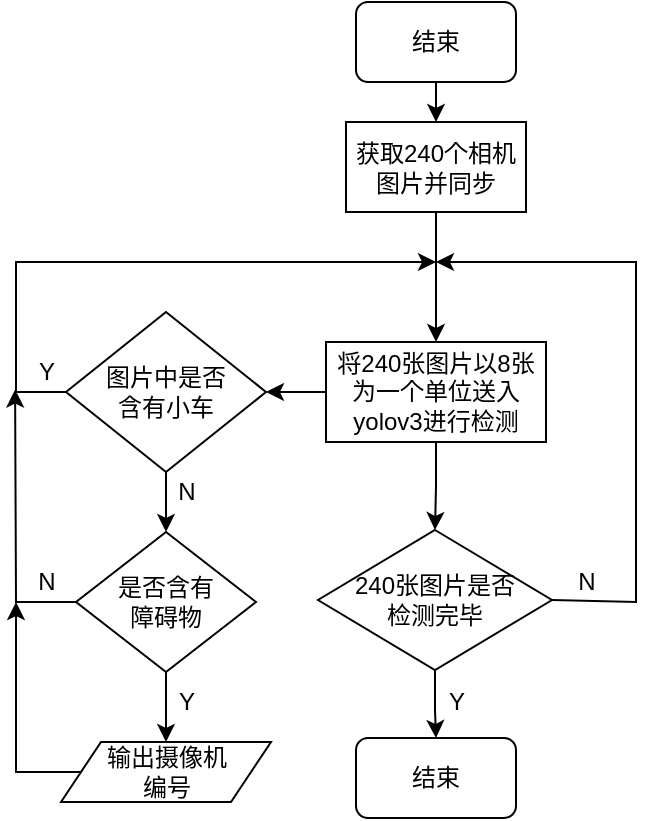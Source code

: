 <mxfile version="21.6.6" type="github">
  <diagram name="第 1 页" id="ehpXTzuCTanSFUWW0pt_">
    <mxGraphModel dx="875" dy="452" grid="1" gridSize="10" guides="1" tooltips="1" connect="1" arrows="1" fold="1" page="1" pageScale="1" pageWidth="827" pageHeight="1169" math="0" shadow="0">
      <root>
        <mxCell id="0" />
        <mxCell id="1" parent="0" />
        <mxCell id="KOuhI7loBL6Q-skP7nom-3" value="" style="edgeStyle=orthogonalEdgeStyle;rounded=0;orthogonalLoop=1;jettySize=auto;html=1;exitX=0.5;exitY=1;exitDx=0;exitDy=0;" edge="1" parent="1" source="KOuhI7loBL6Q-skP7nom-32">
          <mxGeometry relative="1" as="geometry">
            <mxPoint x="410" y="340" as="sourcePoint" />
            <mxPoint x="410" y="380" as="targetPoint" />
          </mxGeometry>
        </mxCell>
        <mxCell id="KOuhI7loBL6Q-skP7nom-6" value="" style="edgeStyle=orthogonalEdgeStyle;rounded=0;orthogonalLoop=1;jettySize=auto;html=1;" edge="1" parent="1" source="KOuhI7loBL6Q-skP7nom-4" target="KOuhI7loBL6Q-skP7nom-5">
          <mxGeometry relative="1" as="geometry" />
        </mxCell>
        <mxCell id="KOuhI7loBL6Q-skP7nom-4" value="获取240个相机图片并同步" style="rounded=0;whiteSpace=wrap;html=1;" vertex="1" parent="1">
          <mxGeometry x="365" y="380" width="90" height="45" as="geometry" />
        </mxCell>
        <mxCell id="KOuhI7loBL6Q-skP7nom-8" value="" style="edgeStyle=orthogonalEdgeStyle;rounded=0;orthogonalLoop=1;jettySize=auto;html=1;" edge="1" parent="1" source="KOuhI7loBL6Q-skP7nom-5" target="KOuhI7loBL6Q-skP7nom-7">
          <mxGeometry relative="1" as="geometry" />
        </mxCell>
        <mxCell id="KOuhI7loBL6Q-skP7nom-25" value="" style="edgeStyle=orthogonalEdgeStyle;rounded=0;orthogonalLoop=1;jettySize=auto;html=1;" edge="1" parent="1" source="KOuhI7loBL6Q-skP7nom-5" target="KOuhI7loBL6Q-skP7nom-24">
          <mxGeometry relative="1" as="geometry" />
        </mxCell>
        <mxCell id="KOuhI7loBL6Q-skP7nom-5" value="将240张图片以8张为一个单位送入yolov3进行检测" style="rounded=0;whiteSpace=wrap;html=1;" vertex="1" parent="1">
          <mxGeometry x="355" y="490" width="110" height="50" as="geometry" />
        </mxCell>
        <mxCell id="KOuhI7loBL6Q-skP7nom-17" style="edgeStyle=orthogonalEdgeStyle;rounded=0;orthogonalLoop=1;jettySize=auto;html=1;entryX=0.5;entryY=0;entryDx=0;entryDy=0;" edge="1" parent="1" source="KOuhI7loBL6Q-skP7nom-7" target="KOuhI7loBL6Q-skP7nom-16">
          <mxGeometry relative="1" as="geometry" />
        </mxCell>
        <mxCell id="KOuhI7loBL6Q-skP7nom-7" value="图片中是否&lt;br&gt;含有小车" style="rhombus;whiteSpace=wrap;html=1;rounded=0;" vertex="1" parent="1">
          <mxGeometry x="225" y="475" width="100" height="80" as="geometry" />
        </mxCell>
        <mxCell id="KOuhI7loBL6Q-skP7nom-14" value="Y" style="text;html=1;align=center;verticalAlign=middle;resizable=0;points=[];autosize=1;strokeColor=none;fillColor=none;" vertex="1" parent="1">
          <mxGeometry x="200" y="490" width="30" height="30" as="geometry" />
        </mxCell>
        <mxCell id="KOuhI7loBL6Q-skP7nom-15" value="N" style="text;html=1;align=center;verticalAlign=middle;resizable=0;points=[];autosize=1;strokeColor=none;fillColor=none;" vertex="1" parent="1">
          <mxGeometry x="270" y="550" width="30" height="30" as="geometry" />
        </mxCell>
        <mxCell id="KOuhI7loBL6Q-skP7nom-31" style="edgeStyle=orthogonalEdgeStyle;rounded=0;orthogonalLoop=1;jettySize=auto;html=1;" edge="1" parent="1" source="KOuhI7loBL6Q-skP7nom-16" target="KOuhI7loBL6Q-skP7nom-21">
          <mxGeometry relative="1" as="geometry" />
        </mxCell>
        <mxCell id="KOuhI7loBL6Q-skP7nom-16" value="是否含有&lt;br&gt;障碍物" style="rhombus;whiteSpace=wrap;html=1;" vertex="1" parent="1">
          <mxGeometry x="230" y="585" width="90" height="70" as="geometry" />
        </mxCell>
        <mxCell id="KOuhI7loBL6Q-skP7nom-19" value="N" style="text;html=1;align=center;verticalAlign=middle;resizable=0;points=[];autosize=1;strokeColor=none;fillColor=none;" vertex="1" parent="1">
          <mxGeometry x="200" y="595" width="30" height="30" as="geometry" />
        </mxCell>
        <mxCell id="KOuhI7loBL6Q-skP7nom-21" value="输出摄像机&lt;br&gt;编号" style="shape=parallelogram;perimeter=parallelogramPerimeter;whiteSpace=wrap;html=1;fixedSize=1;" vertex="1" parent="1">
          <mxGeometry x="222.5" y="690" width="105" height="30" as="geometry" />
        </mxCell>
        <mxCell id="KOuhI7loBL6Q-skP7nom-29" style="edgeStyle=orthogonalEdgeStyle;rounded=0;orthogonalLoop=1;jettySize=auto;html=1;entryX=0.5;entryY=0;entryDx=0;entryDy=0;" edge="1" parent="1" source="KOuhI7loBL6Q-skP7nom-24" target="KOuhI7loBL6Q-skP7nom-28">
          <mxGeometry relative="1" as="geometry" />
        </mxCell>
        <mxCell id="KOuhI7loBL6Q-skP7nom-24" value="240张图片是否&lt;br&gt;检测完毕" style="rhombus;whiteSpace=wrap;html=1;rounded=0;" vertex="1" parent="1">
          <mxGeometry x="351" y="584" width="117" height="70" as="geometry" />
        </mxCell>
        <mxCell id="KOuhI7loBL6Q-skP7nom-27" value="N" style="text;html=1;align=center;verticalAlign=middle;resizable=0;points=[];autosize=1;strokeColor=none;fillColor=none;" vertex="1" parent="1">
          <mxGeometry x="470" y="595" width="30" height="30" as="geometry" />
        </mxCell>
        <mxCell id="KOuhI7loBL6Q-skP7nom-28" value="结束" style="rounded=1;whiteSpace=wrap;html=1;" vertex="1" parent="1">
          <mxGeometry x="370" y="688" width="80" height="40" as="geometry" />
        </mxCell>
        <mxCell id="KOuhI7loBL6Q-skP7nom-30" value="Y" style="text;html=1;align=center;verticalAlign=middle;resizable=0;points=[];autosize=1;strokeColor=none;fillColor=none;" vertex="1" parent="1">
          <mxGeometry x="405" y="655" width="30" height="30" as="geometry" />
        </mxCell>
        <mxCell id="KOuhI7loBL6Q-skP7nom-32" value="结束" style="rounded=1;whiteSpace=wrap;html=1;" vertex="1" parent="1">
          <mxGeometry x="370" y="320" width="80" height="40" as="geometry" />
        </mxCell>
        <mxCell id="KOuhI7loBL6Q-skP7nom-34" value="" style="endArrow=classic;html=1;rounded=0;exitX=0;exitY=0.5;exitDx=0;exitDy=0;" edge="1" parent="1" source="KOuhI7loBL6Q-skP7nom-7">
          <mxGeometry width="50" height="50" relative="1" as="geometry">
            <mxPoint x="290" y="520" as="sourcePoint" />
            <mxPoint x="410" y="450" as="targetPoint" />
            <Array as="points">
              <mxPoint x="200" y="515" />
              <mxPoint x="200" y="450" />
            </Array>
          </mxGeometry>
        </mxCell>
        <mxCell id="KOuhI7loBL6Q-skP7nom-35" value="" style="endArrow=classic;html=1;rounded=0;exitX=0;exitY=0.5;exitDx=0;exitDy=0;entryX=-0.015;entryY=0.792;entryDx=0;entryDy=0;entryPerimeter=0;" edge="1" parent="1" source="KOuhI7loBL6Q-skP7nom-16" target="KOuhI7loBL6Q-skP7nom-14">
          <mxGeometry width="50" height="50" relative="1" as="geometry">
            <mxPoint x="310" y="610" as="sourcePoint" />
            <mxPoint x="360" y="560" as="targetPoint" />
            <Array as="points">
              <mxPoint x="200" y="620" />
            </Array>
          </mxGeometry>
        </mxCell>
        <mxCell id="KOuhI7loBL6Q-skP7nom-36" value="" style="endArrow=classic;html=1;rounded=0;exitX=0;exitY=0.5;exitDx=0;exitDy=0;" edge="1" parent="1" source="KOuhI7loBL6Q-skP7nom-21">
          <mxGeometry width="50" height="50" relative="1" as="geometry">
            <mxPoint x="290" y="660" as="sourcePoint" />
            <mxPoint x="200" y="620" as="targetPoint" />
            <Array as="points">
              <mxPoint x="200" y="705" />
            </Array>
          </mxGeometry>
        </mxCell>
        <mxCell id="KOuhI7loBL6Q-skP7nom-37" value="Y" style="text;html=1;align=center;verticalAlign=middle;resizable=0;points=[];autosize=1;strokeColor=none;fillColor=none;" vertex="1" parent="1">
          <mxGeometry x="270" y="655" width="30" height="30" as="geometry" />
        </mxCell>
        <mxCell id="KOuhI7loBL6Q-skP7nom-38" value="" style="endArrow=classic;html=1;rounded=0;exitX=1;exitY=0.5;exitDx=0;exitDy=0;" edge="1" parent="1" source="KOuhI7loBL6Q-skP7nom-24">
          <mxGeometry width="50" height="50" relative="1" as="geometry">
            <mxPoint x="380" y="520" as="sourcePoint" />
            <mxPoint x="410" y="450" as="targetPoint" />
            <Array as="points">
              <mxPoint x="510" y="620" />
              <mxPoint x="510" y="450" />
            </Array>
          </mxGeometry>
        </mxCell>
      </root>
    </mxGraphModel>
  </diagram>
</mxfile>

